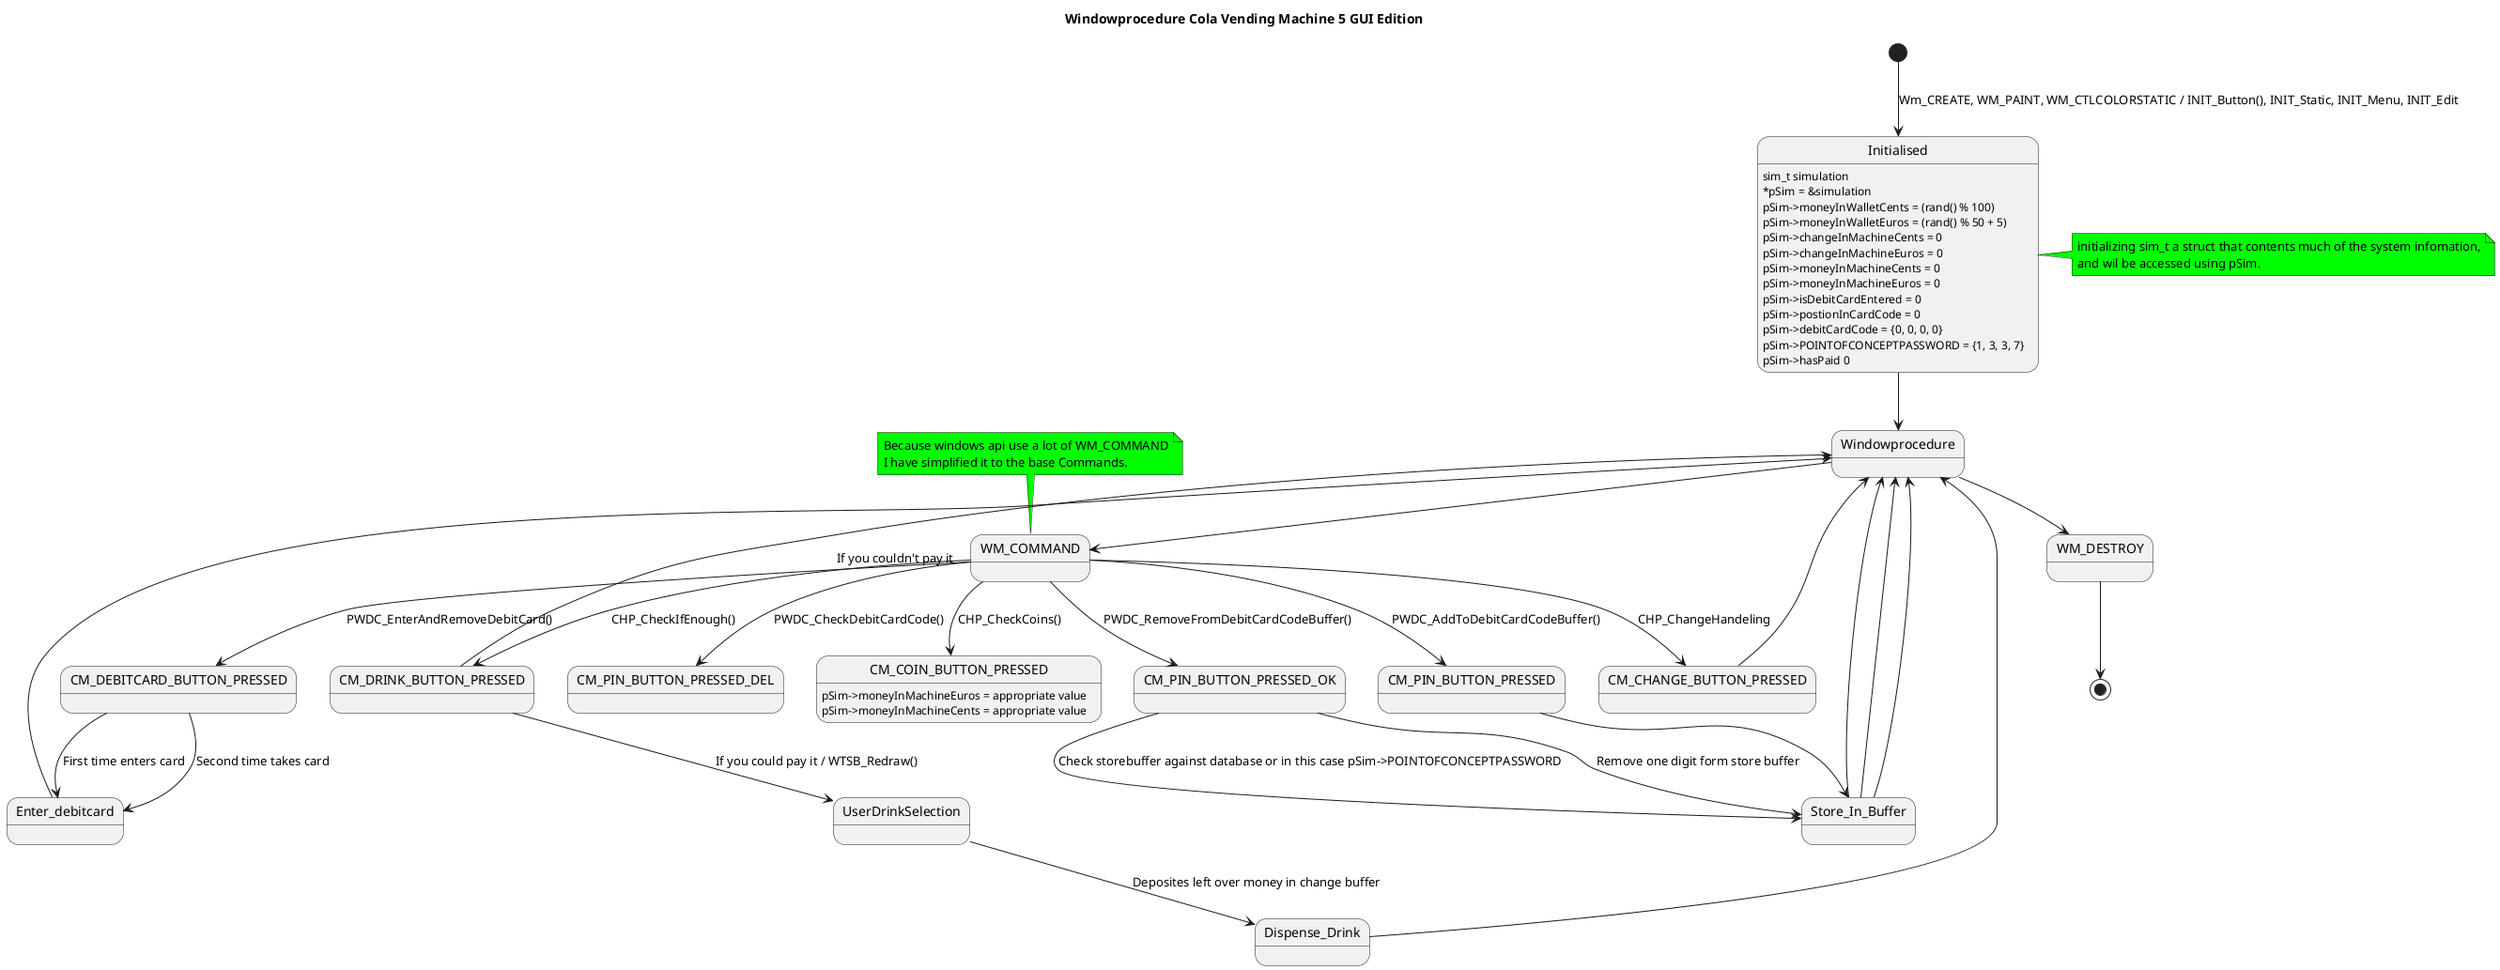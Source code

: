 @startuml

title Windowprocedure Cola Vending Machine 5 GUI Edition

[*] --> Initialised : Wm_CREATE, WM_PAINT, WM_CTLCOLORSTATIC / INIT_Button(), INIT_Static, INIT_Menu, INIT_Edit

Initialised : sim_t simulation
Initialised : ~*pSim = &simulation
Initialised : pSim->moneyInWalletCents = (rand() % 100)
Initialised : pSim->moneyInWalletEuros = (rand() % 50 + 5) 
Initialised : pSim->changeInMachineCents = 0 
Initialised : pSim->changeInMachineEuros = 0
Initialised : pSim->moneyInMachineCents = 0
Initialised : pSim->moneyInMachineEuros = 0 
Initialised : pSim->isDebitCardEntered = 0
Initialised : pSim->postionInCardCode = 0 
Initialised : pSim->debitCardCode = {0, 0, 0, 0} 
Initialised : pSim->POINTOFCONCEPTPASSWORD = {1, 3, 3, 7}
Initialised : pSim->hasPaid 0 
Initialised --> Windowprocedure

Windowprocedure --> WM_COMMAND
Windowprocedure --> WM_DESTROY

WM_DESTROY --> [*]

WM_COMMAND --> CM_COIN_BUTTON_PRESSED : CHP_CheckCoins()
CM_COIN_BUTTON_PRESSED : pSim->moneyInMachineEuros = appropriate value
CM_COIN_BUTTON_PRESSED : pSim->moneyInMachineCents = appropriate value

WM_COMMAND --> CM_DRINK_BUTTON_PRESSED : CHP_CheckIfEnough()
CM_DRINK_BUTTON_PRESSED --> UserDrinkSelection : If you could pay it / WTSB_Redraw()
UserDrinkSelection --> Dispense_Drink : Deposites left over money in change buffer
Dispense_Drink --> Windowprocedure

CM_DRINK_BUTTON_PRESSED --> Windowprocedure : If you couldn't pay it 

WM_COMMAND --> CM_CHANGE_BUTTON_PRESSED : CHP_ChangeHandeling
CM_CHANGE_BUTTON_PRESSED --> Windowprocedure

WM_COMMAND --> CM_DEBITCARD_BUTTON_PRESSED : PWDC_EnterAndRemoveDebitCard()
CM_DEBITCARD_BUTTON_PRESSED --> Enter_debitcard : First time enters card
CM_DEBITCARD_BUTTON_PRESSED --> Enter_debitcard : Second time takes card
Enter_debitcard --> Windowprocedure

WM_COMMAND --> CM_PIN_BUTTON_PRESSED : PWDC_AddToDebitCardCodeBuffer()
CM_PIN_BUTTON_PRESSED --> Store_In_Buffer
Store_In_Buffer --> Windowprocedure

WM_COMMAND --> CM_PIN_BUTTON_PRESSED_OK : PWDC_RemoveFromDebitCardCodeBuffer()
CM_PIN_BUTTON_PRESSED_OK --> Store_In_Buffer : Check storebuffer against database or in this case pSim->POINTOFCONCEPTPASSWORD
Store_In_Buffer --> Windowprocedure

WM_COMMAND --> CM_PIN_BUTTON_PRESSED_DEL : PWDC_CheckDebitCardCode()
CM_PIN_BUTTON_PRESSED_OK --> Store_In_Buffer : Remove one digit form store buffer
Store_In_Buffer --> Windowprocedure

note right of Initialised #lime
    initializing sim_t a struct that contents much of the system infomation,
    and wil be accessed using pSim.
end note

note top of WM_COMMAND #lime
    Because windows api use a lot of WM_COMMAND
    I have simplified it to the base Commands.
end note

@enduml
